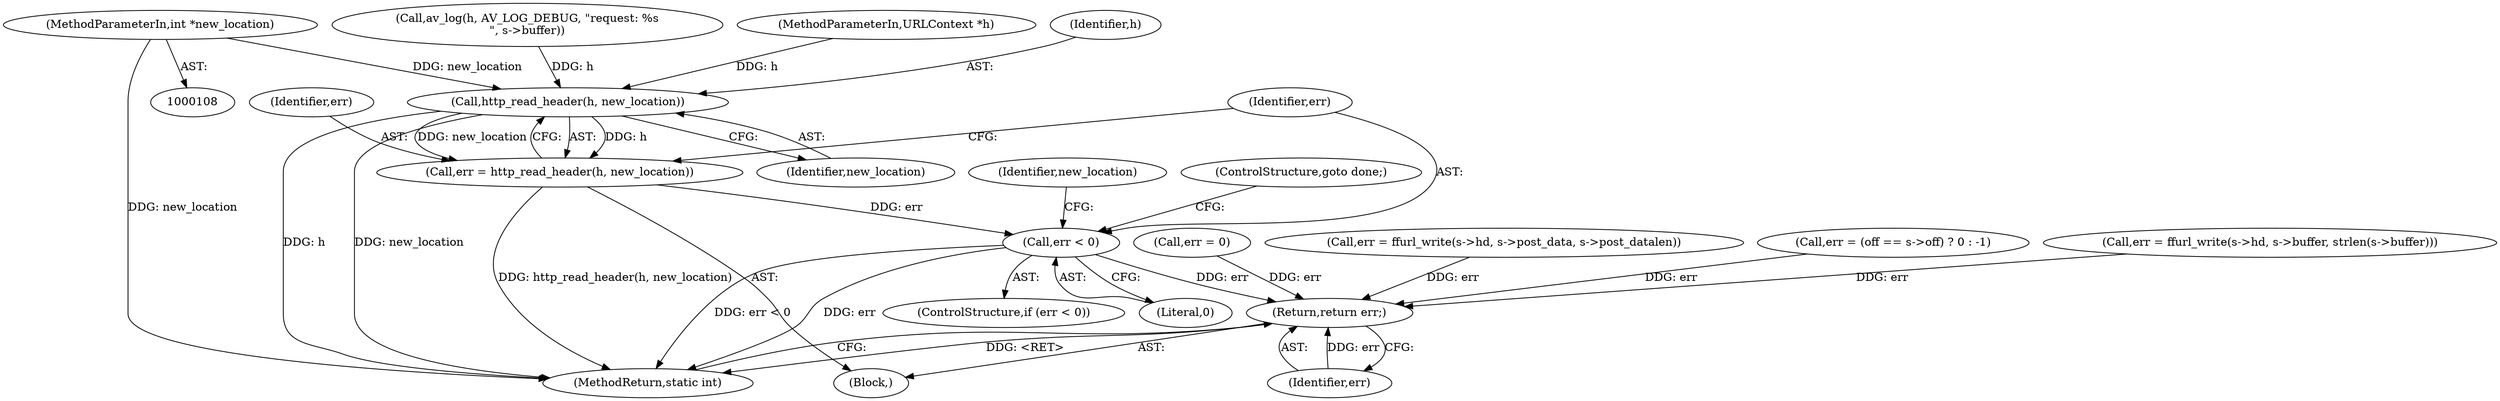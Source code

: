 digraph "0_FFmpeg_2a05c8f813de6f2278827734bf8102291e7484aa_0@pointer" {
"1000115" [label="(MethodParameterIn,int *new_location)"];
"1000708" [label="(Call,http_read_header(h, new_location))"];
"1000706" [label="(Call,err = http_read_header(h, new_location))"];
"1000712" [label="(Call,err < 0)"];
"1000742" [label="(Return,return err;)"];
"1000718" [label="(Identifier,new_location)"];
"1000715" [label="(ControlStructure,goto done;)"];
"1000702" [label="(Call,err = 0)"];
"1000744" [label="(MethodReturn,static int)"];
"1000709" [label="(Identifier,h)"];
"1000742" [label="(Return,return err;)"];
"1000623" [label="(Call,err = ffurl_write(s->hd, s->post_data, s->post_datalen))"];
"1000724" [label="(Call,err = (off == s->off) ? 0 : -1)"];
"1000116" [label="(Block,)"];
"1000710" [label="(Identifier,new_location)"];
"1000707" [label="(Identifier,err)"];
"1000743" [label="(Identifier,err)"];
"1000115" [label="(MethodParameterIn,int *new_location)"];
"1000713" [label="(Identifier,err)"];
"1000602" [label="(Call,err = ffurl_write(s->hd, s->buffer, strlen(s->buffer)))"];
"1000593" [label="(Call,av_log(h, AV_LOG_DEBUG, \"request: %s\n\", s->buffer))"];
"1000711" [label="(ControlStructure,if (err < 0))"];
"1000714" [label="(Literal,0)"];
"1000706" [label="(Call,err = http_read_header(h, new_location))"];
"1000708" [label="(Call,http_read_header(h, new_location))"];
"1000109" [label="(MethodParameterIn,URLContext *h)"];
"1000712" [label="(Call,err < 0)"];
"1000115" -> "1000108"  [label="AST: "];
"1000115" -> "1000744"  [label="DDG: new_location"];
"1000115" -> "1000708"  [label="DDG: new_location"];
"1000708" -> "1000706"  [label="AST: "];
"1000708" -> "1000710"  [label="CFG: "];
"1000709" -> "1000708"  [label="AST: "];
"1000710" -> "1000708"  [label="AST: "];
"1000706" -> "1000708"  [label="CFG: "];
"1000708" -> "1000744"  [label="DDG: h"];
"1000708" -> "1000744"  [label="DDG: new_location"];
"1000708" -> "1000706"  [label="DDG: h"];
"1000708" -> "1000706"  [label="DDG: new_location"];
"1000593" -> "1000708"  [label="DDG: h"];
"1000109" -> "1000708"  [label="DDG: h"];
"1000706" -> "1000116"  [label="AST: "];
"1000707" -> "1000706"  [label="AST: "];
"1000713" -> "1000706"  [label="CFG: "];
"1000706" -> "1000744"  [label="DDG: http_read_header(h, new_location)"];
"1000706" -> "1000712"  [label="DDG: err"];
"1000712" -> "1000711"  [label="AST: "];
"1000712" -> "1000714"  [label="CFG: "];
"1000713" -> "1000712"  [label="AST: "];
"1000714" -> "1000712"  [label="AST: "];
"1000715" -> "1000712"  [label="CFG: "];
"1000718" -> "1000712"  [label="CFG: "];
"1000712" -> "1000744"  [label="DDG: err < 0"];
"1000712" -> "1000744"  [label="DDG: err"];
"1000712" -> "1000742"  [label="DDG: err"];
"1000742" -> "1000116"  [label="AST: "];
"1000742" -> "1000743"  [label="CFG: "];
"1000743" -> "1000742"  [label="AST: "];
"1000744" -> "1000742"  [label="CFG: "];
"1000742" -> "1000744"  [label="DDG: <RET>"];
"1000743" -> "1000742"  [label="DDG: err"];
"1000623" -> "1000742"  [label="DDG: err"];
"1000724" -> "1000742"  [label="DDG: err"];
"1000702" -> "1000742"  [label="DDG: err"];
"1000602" -> "1000742"  [label="DDG: err"];
}
